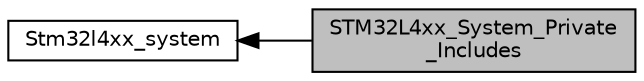 digraph "STM32L4xx_System_Private_Includes"
{
  edge [fontname="Helvetica",fontsize="10",labelfontname="Helvetica",labelfontsize="10"];
  node [fontname="Helvetica",fontsize="10",shape=record];
  rankdir=LR;
  Node0 [label="STM32L4xx_System_Private\l_Includes",height=0.2,width=0.4,color="black", fillcolor="grey75", style="filled", fontcolor="black"];
  Node1 [label="Stm32l4xx_system",height=0.2,width=0.4,color="black", fillcolor="white", style="filled",URL="$group__stm32l4xx__system.html"];
  Node1->Node0 [shape=plaintext, dir="back", style="solid"];
}
